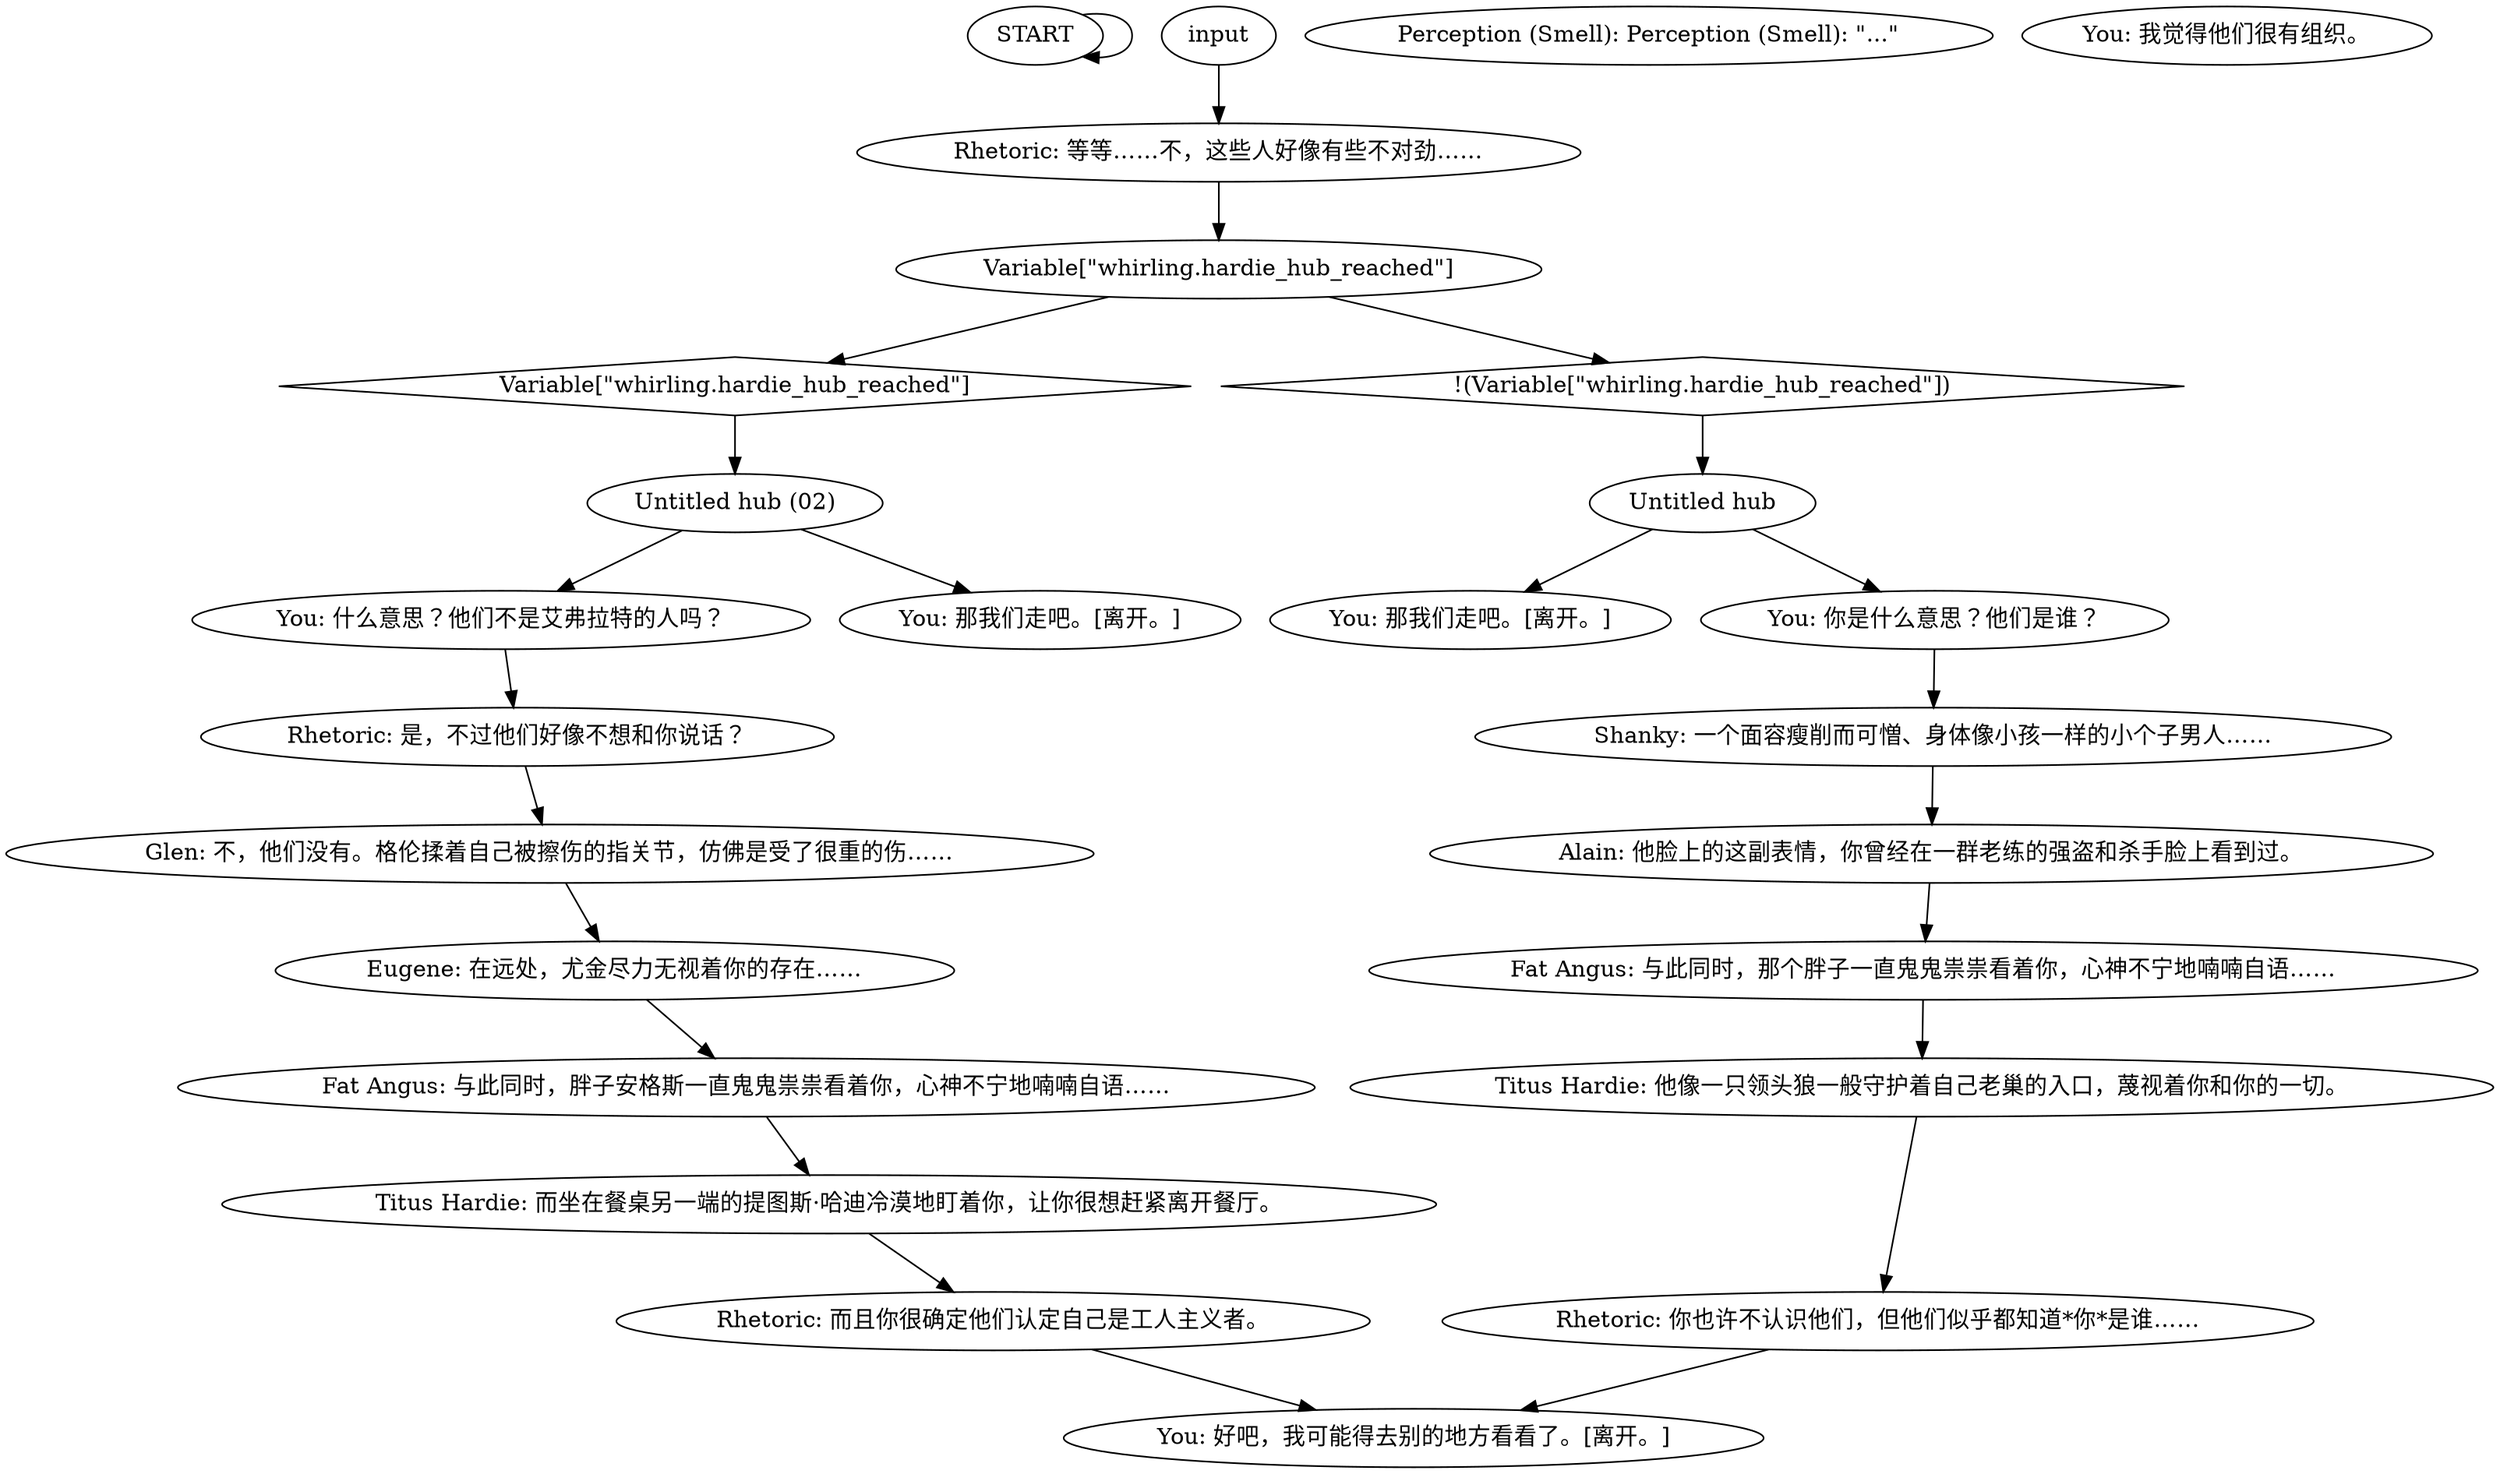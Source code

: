 # WHIRLING F1 / orb communist quest
# Orb for wondering whether the Hardies are a communist cell. PART OF THE COMMUNIST DREAM QUEST.
# ==================================================
digraph G {
	  0 [label="START"];
	  1 [label="input"];
	  2 [label="Titus Hardie: 而坐在餐桌另一端的提图斯·哈迪冷漠地盯着你，让你很想赶紧离开餐厅。"];
	  3 [label="You: 什么意思？他们不是艾弗拉特的人吗？"];
	  4 [label="You: 好吧，我可能得去别的地方看看了。[离开。]"];
	  5 [label="Glen: 不，他们没有。格伦揉着自己被擦伤的指关节，仿佛是受了很重的伤……"];
	  6 [label="Shanky: 一个面容瘦削而可憎、身体像小孩一样的小个子男人……"];
	  7 [label="Variable[\"whirling.hardie_hub_reached\"]"];
	  8 [label="Variable[\"whirling.hardie_hub_reached\"]", shape=diamond];
	  9 [label="!(Variable[\"whirling.hardie_hub_reached\"])", shape=diamond];
	  10 [label="You: 那我们走吧。[离开。]"];
	  11 [label="You: 那我们走吧。[离开。]"];
	  12 [label="Fat Angus: 与此同时，胖子安格斯一直鬼鬼祟祟看着你，心神不宁地喃喃自语……"];
	  13 [label="You: 你是什么意思？他们是谁？"];
	  14 [label="Untitled hub"];
	  15 [label="Rhetoric: 你也许不认识他们，但他们似乎都知道*你*是谁……"];
	  16 [label="Alain: 他脸上的这副表情，你曾经在一群老练的强盗和杀手脸上看到过。"];
	  17 [label="Untitled hub (02)"];
	  18 [label="Titus Hardie: 他像一只领头狼一般守护着自己老巢的入口，蔑视着你和你的一切。"];
	  19 [label="Perception (Smell): Perception (Smell): \"...\""];
	  20 [label="Fat Angus: 与此同时，那个胖子一直鬼鬼祟祟看着你，心神不宁地喃喃自语……"];
	  21 [label="Rhetoric: 是，不过他们好像不想和你说话？"];
	  22 [label="Eugene: 在远处，尤金尽力无视着你的存在……"];
	  23 [label="Rhetoric: 等等……不，这些人好像有些不对劲……"];
	  24 [label="Rhetoric: 而且你很确定他们认定自己是工人主义者。"];
	  25 [label="You: 我觉得他们很有组织。"];
	  0 -> 0
	  1 -> 23
	  2 -> 24
	  3 -> 21
	  5 -> 22
	  6 -> 16
	  7 -> 8
	  7 -> 9
	  8 -> 17
	  9 -> 14
	  12 -> 2
	  13 -> 6
	  14 -> 10
	  14 -> 13
	  15 -> 4
	  16 -> 20
	  17 -> 11
	  17 -> 3
	  18 -> 15
	  20 -> 18
	  21 -> 5
	  22 -> 12
	  23 -> 7
	  24 -> 4
}

